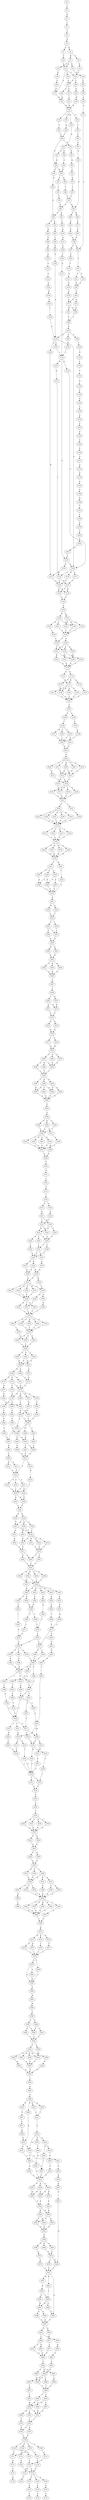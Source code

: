 strict digraph  {
	S0 -> S1 [ label = T ];
	S1 -> S2 [ label = H ];
	S2 -> S3 [ label = L ];
	S3 -> S4 [ label = G ];
	S4 -> S5 [ label = R ];
	S5 -> S6 [ label = K ];
	S5 -> S7 [ label = G ];
	S6 -> S8 [ label = S ];
	S6 -> S9 [ label = R ];
	S7 -> S10 [ label = V ];
	S8 -> S11 [ label = Q ];
	S9 -> S12 [ label = K ];
	S9 -> S13 [ label = A ];
	S9 -> S14 [ label = V ];
	S10 -> S13 [ label = A ];
	S11 -> S15 [ label = S ];
	S12 -> S16 [ label = G ];
	S13 -> S17 [ label = Q ];
	S13 -> S18 [ label = T ];
	S13 -> S15 [ label = S ];
	S14 -> S19 [ label = K ];
	S15 -> S20 [ label = L ];
	S15 -> S21 [ label = P ];
	S16 -> S22 [ label = S ];
	S17 -> S23 [ label = R ];
	S18 -> S21 [ label = P ];
	S19 -> S24 [ label = S ];
	S20 -> S25 [ label = R ];
	S21 -> S26 [ label = A ];
	S21 -> S27 [ label = G ];
	S22 -> S28 [ label = G ];
	S23 -> S29 [ label = R ];
	S24 -> S17 [ label = Q ];
	S25 -> S30 [ label = W ];
	S26 -> S23 [ label = R ];
	S27 -> S31 [ label = L ];
	S28 -> S32 [ label = T ];
	S29 -> S33 [ label = R ];
	S29 -> S34 [ label = A ];
	S29 -> S35 [ label = K ];
	S29 -> S36 [ label = S ];
	S30 -> S29 [ label = R ];
	S31 -> S29 [ label = R ];
	S32 -> S37 [ label = G ];
	S33 -> S38 [ label = D ];
	S34 -> S39 [ label = S ];
	S35 -> S40 [ label = R ];
	S36 -> S41 [ label = F ];
	S37 -> S42 [ label = A ];
	S38 -> S43 [ label = G ];
	S38 -> S44 [ label = E ];
	S39 -> S45 [ label = F ];
	S40 -> S46 [ label = L ];
	S41 -> S46 [ label = L ];
	S42 -> S47 [ label = S ];
	S43 -> S48 [ label = K ];
	S44 -> S49 [ label = E ];
	S45 -> S50 [ label = N ];
	S46 -> S51 [ label = P ];
	S46 -> S48 [ label = K ];
	S47 -> S52 [ label = E ];
	S47 -> S53 [ label = T ];
	S48 -> S54 [ label = P ];
	S48 -> S55 [ label = R ];
	S49 -> S55 [ label = R ];
	S50 -> S56 [ label = Q ];
	S51 -> S57 [ label = K ];
	S52 -> S58 [ label = E ];
	S53 -> S58 [ label = E ];
	S54 -> S59 [ label = R ];
	S55 -> S60 [ label = K ];
	S55 -> S61 [ label = A ];
	S56 -> S62 [ label = E ];
	S57 -> S63 [ label = M ];
	S58 -> S64 [ label = Q ];
	S59 -> S65 [ label = E ];
	S60 -> S66 [ label = V ];
	S61 -> S67 [ label = L ];
	S62 -> S68 [ label = M ];
	S62 -> S69 [ label = V ];
	S63 -> S70 [ label = S ];
	S64 -> S71 [ label = S ];
	S64 -> S72 [ label = A ];
	S65 -> S73 [ label = E ];
	S65 -> S74 [ label = A ];
	S66 -> S75 [ label = V ];
	S67 -> S76 [ label = T ];
	S68 -> S77 [ label = S ];
	S69 -> S78 [ label = A ];
	S70 -> S79 [ label = Q ];
	S71 -> S80 [ label = D ];
	S71 -> S81 [ label = M ];
	S72 -> S80 [ label = D ];
	S73 -> S82 [ label = E ];
	S74 -> S83 [ label = Q ];
	S75 -> S84 [ label = G ];
	S75 -> S62 [ label = E ];
	S76 -> S84 [ label = G ];
	S77 -> S85 [ label = D ];
	S78 -> S86 [ label = R ];
	S79 -> S87 [ label = L ];
	S80 -> S88 [ label = S ];
	S81 -> S88 [ label = S ];
	S82 -> S89 [ label = P ];
	S83 -> S90 [ label = L ];
	S84 -> S91 [ label = S ];
	S84 -> S65 [ label = E ];
	S85 -> S92 [ label = D ];
	S86 -> S92 [ label = D ];
	S87 -> S75 [ label = V ];
	S88 -> S93 [ label = P ];
	S89 -> S94 [ label = R ];
	S90 -> S95 [ label = N ];
	S91 -> S96 [ label = T ];
	S92 -> S97 [ label = T ];
	S92 -> S42 [ label = A ];
	S93 -> S98 [ label = F ];
	S93 -> S99 [ label = L ];
	S93 -> S100 [ label = A ];
	S94 -> S101 [ label = S ];
	S95 -> S102 [ label = Q ];
	S96 -> S103 [ label = H ];
	S97 -> S104 [ label = S ];
	S98 -> S105 [ label = V ];
	S99 -> S106 [ label = D ];
	S100 -> S107 [ label = L ];
	S100 -> S108 [ label = D ];
	S100 -> S109 [ label = G ];
	S101 -> S110 [ label = A ];
	S102 -> S100 [ label = A ];
	S103 -> S111 [ label = N ];
	S104 -> S112 [ label = T ];
	S105 -> S113 [ label = D ];
	S106 -> S114 [ label = L ];
	S107 -> S114 [ label = L ];
	S108 -> S115 [ label = M ];
	S109 -> S116 [ label = R ];
	S109 -> S117 [ label = F ];
	S109 -> S118 [ label = L ];
	S110 -> S119 [ label = G ];
	S111 -> S120 [ label = V ];
	S112 -> S121 [ label = Q ];
	S113 -> S122 [ label = L ];
	S114 -> S123 [ label = S ];
	S114 -> S124 [ label = E ];
	S114 -> S125 [ label = H ];
	S115 -> S126 [ label = A ];
	S116 -> S126 [ label = A ];
	S117 -> S127 [ label = P ];
	S118 -> S127 [ label = P ];
	S118 -> S126 [ label = A ];
	S119 -> S128 [ label = G ];
	S120 -> S129 [ label = T ];
	S121 -> S130 [ label = G ];
	S122 -> S131 [ label = T ];
	S123 -> S132 [ label = K ];
	S123 -> S109 [ label = G ];
	S124 -> S109 [ label = G ];
	S125 -> S133 [ label = R ];
	S126 -> S134 [ label = S ];
	S126 -> S135 [ label = R ];
	S127 -> S134 [ label = S ];
	S127 -> S135 [ label = R ];
	S128 -> S136 [ label = H ];
	S129 -> S137 [ label = H ];
	S130 -> S138 [ label = A ];
	S131 -> S139 [ label = K ];
	S132 -> S115 [ label = M ];
	S133 -> S118 [ label = L ];
	S134 -> S140 [ label = D ];
	S135 -> S140 [ label = D ];
	S136 -> S141 [ label = V ];
	S137 -> S114 [ label = L ];
	S138 -> S71 [ label = S ];
	S139 -> S142 [ label = S ];
	S140 -> S143 [ label = C ];
	S141 -> S144 [ label = C ];
	S142 -> S145 [ label = D ];
	S143 -> S146 [ label = H ];
	S143 -> S147 [ label = Q ];
	S144 -> S100 [ label = A ];
	S145 -> S148 [ label = A ];
	S146 -> S149 [ label = E ];
	S146 -> S150 [ label = Q ];
	S146 -> S151 [ label = V ];
	S147 -> S152 [ label = H ];
	S147 -> S149 [ label = E ];
	S147 -> S153 [ label = D ];
	S148 -> S154 [ label = K ];
	S149 -> S155 [ label = L ];
	S150 -> S156 [ label = I ];
	S151 -> S155 [ label = L ];
	S152 -> S155 [ label = L ];
	S153 -> S155 [ label = L ];
	S154 -> S157 [ label = C ];
	S155 -> S158 [ label = F ];
	S155 -> S159 [ label = Y ];
	S156 -> S159 [ label = Y ];
	S157 -> S160 [ label = G ];
	S158 -> S161 [ label = L ];
	S158 -> S162 [ label = E ];
	S158 -> S163 [ label = A ];
	S159 -> S163 [ label = A ];
	S159 -> S161 [ label = L ];
	S160 -> S164 [ label = G ];
	S161 -> S165 [ label = R ];
	S161 -> S166 [ label = E ];
	S162 -> S166 [ label = E ];
	S163 -> S167 [ label = A ];
	S163 -> S168 [ label = Q ];
	S164 -> S169 [ label = P ];
	S165 -> S170 [ label = G ];
	S166 -> S170 [ label = G ];
	S167 -> S170 [ label = G ];
	S168 -> S170 [ label = G ];
	S169 -> S171 [ label = S ];
	S170 -> S172 [ label = E ];
	S170 -> S173 [ label = Q ];
	S171 -> S174 [ label = A ];
	S172 -> S175 [ label = A ];
	S172 -> S176 [ label = T ];
	S172 -> S177 [ label = R ];
	S173 -> S177 [ label = R ];
	S174 -> S178 [ label = R ];
	S175 -> S179 [ label = T ];
	S176 -> S180 [ label = R ];
	S177 -> S181 [ label = A ];
	S177 -> S182 [ label = Q ];
	S177 -> S180 [ label = R ];
	S177 -> S183 [ label = V ];
	S178 -> S184 [ label = A ];
	S179 -> S185 [ label = S ];
	S180 -> S185 [ label = S ];
	S181 -> S185 [ label = S ];
	S182 -> S185 [ label = S ];
	S183 -> S185 [ label = S ];
	S184 -> S186 [ label = A ];
	S185 -> S187 [ label = G ];
	S186 -> S188 [ label = K ];
	S187 -> S189 [ label = V ];
	S187 -> S190 [ label = L ];
	S188 -> S191 [ label = T ];
	S189 -> S192 [ label = Y ];
	S190 -> S193 [ label = F ];
	S191 -> S194 [ label = L ];
	S192 -> S195 [ label = T ];
	S192 -> S196 [ label = I ];
	S192 -> S197 [ label = M ];
	S193 -> S198 [ label = Q ];
	S194 -> S199 [ label = K ];
	S195 -> S200 [ label = I ];
	S195 -> S201 [ label = V ];
	S196 -> S200 [ label = I ];
	S197 -> S200 [ label = I ];
	S198 -> S200 [ label = I ];
	S199 -> S202 [ label = S ];
	S200 -> S203 [ label = Q ];
	S201 -> S203 [ label = Q ];
	S202 -> S204 [ label = S ];
	S203 -> S205 [ label = P ];
	S204 -> S206 [ label = P ];
	S205 -> S207 [ label = V ];
	S205 -> S208 [ label = D ];
	S205 -> S209 [ label = F ];
	S205 -> S210 [ label = Q ];
	S205 -> S211 [ label = I ];
	S206 -> S123 [ label = S ];
	S207 -> S212 [ label = N ];
	S208 -> S213 [ label = G ];
	S208 -> S212 [ label = N ];
	S209 -> S214 [ label = H ];
	S210 -> S213 [ label = G ];
	S211 -> S212 [ label = N ];
	S212 -> S215 [ label = A ];
	S212 -> S216 [ label = S ];
	S213 -> S216 [ label = S ];
	S214 -> S216 [ label = S ];
	S215 -> S217 [ label = Q ];
	S216 -> S218 [ label = H ];
	S216 -> S217 [ label = Q ];
	S216 -> S219 [ label = L ];
	S216 -> S220 [ label = K ];
	S217 -> S221 [ label = P ];
	S218 -> S221 [ label = P ];
	S219 -> S221 [ label = P ];
	S220 -> S221 [ label = P ];
	S221 -> S222 [ label = F ];
	S221 -> S223 [ label = L ];
	S222 -> S224 [ label = K ];
	S222 -> S225 [ label = E ];
	S222 -> S226 [ label = L ];
	S222 -> S227 [ label = Q ];
	S222 -> S228 [ label = N ];
	S223 -> S229 [ label = D ];
	S224 -> S230 [ label = V ];
	S225 -> S230 [ label = V ];
	S226 -> S230 [ label = V ];
	S227 -> S230 [ label = V ];
	S228 -> S230 [ label = V ];
	S229 -> S230 [ label = V ];
	S230 -> S231 [ label = F ];
	S230 -> S232 [ label = Y ];
	S230 -> S233 [ label = N ];
	S230 -> S234 [ label = L ];
	S231 -> S235 [ label = C ];
	S232 -> S235 [ label = C ];
	S233 -> S235 [ label = C ];
	S234 -> S235 [ label = C ];
	S235 -> S236 [ label = E ];
	S235 -> S237 [ label = D ];
	S235 -> S238 [ label = K ];
	S235 -> S239 [ label = Q ];
	S236 -> S240 [ label = M ];
	S237 -> S240 [ label = M ];
	S238 -> S240 [ label = M ];
	S239 -> S240 [ label = M ];
	S240 -> S241 [ label = T ];
	S240 -> S242 [ label = K ];
	S241 -> S243 [ label = A ];
	S241 -> S244 [ label = S ];
	S241 -> S245 [ label = P ];
	S242 -> S246 [ label = T ];
	S243 -> S247 [ label = S ];
	S243 -> S248 [ label = E ];
	S244 -> S248 [ label = E ];
	S244 -> S249 [ label = D ];
	S245 -> S249 [ label = D ];
	S246 -> S250 [ label = G ];
	S247 -> S250 [ label = G ];
	S248 -> S250 [ label = G ];
	S249 -> S250 [ label = G ];
	S250 -> S251 [ label = G ];
	S251 -> S252 [ label = W ];
	S251 -> S253 [ label = Q ];
	S252 -> S254 [ label = T ];
	S253 -> S254 [ label = T ];
	S254 -> S255 [ label = V ];
	S254 -> S256 [ label = I ];
	S255 -> S257 [ label = I ];
	S255 -> S258 [ label = V ];
	S256 -> S257 [ label = I ];
	S257 -> S259 [ label = Q ];
	S258 -> S259 [ label = Q ];
	S259 -> S260 [ label = R ];
	S259 -> S261 [ label = K ];
	S260 -> S262 [ label = R ];
	S261 -> S262 [ label = R ];
	S262 -> S263 [ label = Q ];
	S262 -> S264 [ label = H ];
	S262 -> S265 [ label = M ];
	S263 -> S266 [ label = D ];
	S264 -> S266 [ label = D ];
	S265 -> S266 [ label = D ];
	S266 -> S267 [ label = G ];
	S267 -> S268 [ label = S ];
	S268 -> S269 [ label = V ];
	S268 -> S270 [ label = Q ];
	S269 -> S271 [ label = D ];
	S269 -> S272 [ label = N ];
	S270 -> S272 [ label = N ];
	S271 -> S273 [ label = F ];
	S272 -> S273 [ label = F ];
	S273 -> S274 [ label = D ];
	S273 -> S275 [ label = N ];
	S274 -> S276 [ label = Q ];
	S275 -> S276 [ label = Q ];
	S276 -> S277 [ label = L ];
	S276 -> S278 [ label = P ];
	S277 -> S279 [ label = W ];
	S278 -> S279 [ label = W ];
	S279 -> S280 [ label = E ];
	S279 -> S281 [ label = D ];
	S279 -> S282 [ label = Q ];
	S280 -> S283 [ label = A ];
	S280 -> S284 [ label = R ];
	S280 -> S285 [ label = S ];
	S281 -> S283 [ label = A ];
	S282 -> S283 [ label = A ];
	S283 -> S286 [ label = Y ];
	S284 -> S286 [ label = Y ];
	S285 -> S286 [ label = Y ];
	S286 -> S287 [ label = L ];
	S286 -> S288 [ label = K ];
	S286 -> S289 [ label = R ];
	S287 -> S290 [ label = R ];
	S288 -> S290 [ label = R ];
	S288 -> S291 [ label = T ];
	S288 -> S292 [ label = N ];
	S289 -> S292 [ label = N ];
	S289 -> S293 [ label = K ];
	S290 -> S294 [ label = G ];
	S291 -> S294 [ label = G ];
	S292 -> S294 [ label = G ];
	S293 -> S294 [ label = G ];
	S294 -> S295 [ label = F ];
	S295 -> S296 [ label = G ];
	S296 -> S297 [ label = S ];
	S296 -> S298 [ label = N ];
	S296 -> S299 [ label = D ];
	S297 -> S300 [ label = L ];
	S298 -> S300 [ label = L ];
	S299 -> S301 [ label = P ];
	S299 -> S300 [ label = L ];
	S300 -> S302 [ label = N ];
	S300 -> S303 [ label = S ];
	S300 -> S304 [ label = T ];
	S300 -> S305 [ label = D ];
	S301 -> S306 [ label = Q ];
	S302 -> S307 [ label = G ];
	S302 -> S308 [ label = R ];
	S303 -> S307 [ label = G ];
	S304 -> S307 [ label = G ];
	S305 -> S307 [ label = G ];
	S306 -> S307 [ label = G ];
	S307 -> S309 [ label = E ];
	S308 -> S309 [ label = E ];
	S309 -> S310 [ label = F ];
	S310 -> S311 [ label = W ];
	S311 -> S312 [ label = L ];
	S312 -> S313 [ label = G ];
	S313 -> S314 [ label = L ];
	S314 -> S315 [ label = E ];
	S314 -> S316 [ label = D ];
	S315 -> S317 [ label = K ];
	S316 -> S318 [ label = H ];
	S317 -> S319 [ label = I ];
	S317 -> S320 [ label = M ];
	S318 -> S319 [ label = I ];
	S319 -> S321 [ label = H ];
	S319 -> S322 [ label = R ];
	S320 -> S323 [ label = V ];
	S320 -> S321 [ label = H ];
	S321 -> S324 [ label = S ];
	S321 -> S325 [ label = L ];
	S321 -> S326 [ label = A ];
	S322 -> S324 [ label = S ];
	S323 -> S324 [ label = S ];
	S324 -> S327 [ label = I ];
	S324 -> S328 [ label = V ];
	S325 -> S327 [ label = I ];
	S326 -> S329 [ label = L ];
	S327 -> S330 [ label = S ];
	S327 -> S331 [ label = L ];
	S328 -> S330 [ label = S ];
	S329 -> S330 [ label = S ];
	S330 -> S332 [ label = K ];
	S330 -> S333 [ label = R ];
	S331 -> S334 [ label = G ];
	S332 -> S335 [ label = D ];
	S332 -> S336 [ label = Q ];
	S333 -> S336 [ label = Q ];
	S334 -> S335 [ label = D ];
	S335 -> S337 [ label = G ];
	S335 -> S338 [ label = H ];
	S336 -> S337 [ label = G ];
	S337 -> S339 [ label = G ];
	S337 -> S340 [ label = P ];
	S337 -> S341 [ label = R ];
	S337 -> S342 [ label = S ];
	S337 -> S343 [ label = Q ];
	S338 -> S339 [ label = G ];
	S339 -> S344 [ label = H ];
	S339 -> S345 [ label = S ];
	S340 -> S346 [ label = Y ];
	S341 -> S346 [ label = Y ];
	S342 -> S346 [ label = Y ];
	S343 -> S346 [ label = Y ];
	S344 -> S347 [ label = I ];
	S345 -> S348 [ label = H ];
	S346 -> S349 [ label = Q ];
	S346 -> S347 [ label = I ];
	S346 -> S350 [ label = V ];
	S347 -> S351 [ label = L ];
	S348 -> S351 [ label = L ];
	S349 -> S351 [ label = L ];
	S350 -> S351 [ label = L ];
	S351 -> S352 [ label = N ];
	S351 -> S353 [ label = R ];
	S351 -> S354 [ label = A ];
	S351 -> S355 [ label = H ];
	S351 -> S356 [ label = Q ];
	S352 -> S357 [ label = I ];
	S353 -> S358 [ label = V ];
	S354 -> S358 [ label = V ];
	S355 -> S358 [ label = V ];
	S356 -> S358 [ label = V ];
	S357 -> S359 [ label = Q ];
	S358 -> S360 [ label = E ];
	S358 -> S361 [ label = D ];
	S358 -> S359 [ label = Q ];
	S359 -> S362 [ label = L ];
	S360 -> S362 [ label = L ];
	S361 -> S362 [ label = L ];
	S362 -> S363 [ label = S ];
	S362 -> S364 [ label = Q ];
	S362 -> S365 [ label = T ];
	S363 -> S366 [ label = D ];
	S363 -> S367 [ label = N ];
	S364 -> S366 [ label = D ];
	S365 -> S366 [ label = D ];
	S366 -> S368 [ label = W ];
	S366 -> S369 [ label = E ];
	S367 -> S370 [ label = G ];
	S368 -> S371 [ label = N ];
	S368 -> S372 [ label = E ];
	S368 -> S373 [ label = D ];
	S369 -> S374 [ label = A ];
	S370 -> S374 [ label = A ];
	S371 -> S375 [ label = G ];
	S372 -> S376 [ label = S ];
	S372 -> S375 [ label = G ];
	S373 -> S377 [ label = D ];
	S374 -> S375 [ label = G ];
	S375 -> S378 [ label = D ];
	S375 -> S379 [ label = Q ];
	S375 -> S380 [ label = N ];
	S375 -> S381 [ label = R ];
	S376 -> S379 [ label = Q ];
	S377 -> S382 [ label = K ];
	S378 -> S383 [ label = V ];
	S379 -> S384 [ label = Q ];
	S379 -> S385 [ label = S ];
	S380 -> S386 [ label = A ];
	S381 -> S387 [ label = R ];
	S382 -> S386 [ label = A ];
	S383 -> S388 [ label = A ];
	S384 -> S389 [ label = L ];
	S385 -> S390 [ label = R ];
	S386 -> S391 [ label = K ];
	S386 -> S392 [ label = Q ];
	S387 -> S392 [ label = Q ];
	S388 -> S393 [ label = S ];
	S389 -> S394 [ label = P ];
	S390 -> S395 [ label = F ];
	S391 -> S393 [ label = S ];
	S392 -> S393 [ label = S ];
	S392 -> S396 [ label = A ];
	S393 -> S397 [ label = V ];
	S393 -> S398 [ label = F ];
	S393 -> S399 [ label = I ];
	S394 -> S400 [ label = V ];
	S395 -> S399 [ label = I ];
	S396 -> S401 [ label = A ];
	S397 -> S402 [ label = T ];
	S398 -> S403 [ label = Q ];
	S399 -> S404 [ label = E ];
	S399 -> S403 [ label = Q ];
	S400 -> S401 [ label = A ];
	S401 -> S405 [ label = R ];
	S402 -> S406 [ label = L ];
	S403 -> S407 [ label = F ];
	S403 -> S406 [ label = L ];
	S404 -> S408 [ label = H ];
	S405 -> S409 [ label = Y ];
	S406 -> S410 [ label = P ];
	S407 -> S410 [ label = P ];
	S408 -> S410 [ label = P ];
	S409 -> S411 [ label = G ];
	S409 -> S412 [ label = R ];
	S410 -> S413 [ label = F ];
	S410 -> S414 [ label = I ];
	S411 -> S413 [ label = F ];
	S412 -> S413 [ label = F ];
	S413 -> S415 [ label = S ];
	S413 -> S416 [ label = H ];
	S413 -> S417 [ label = Q ];
	S414 -> S418 [ label = R ];
	S415 -> S419 [ label = L ];
	S416 -> S419 [ label = L ];
	S417 -> S419 [ label = L ];
	S417 -> S420 [ label = V ];
	S418 -> S419 [ label = L ];
	S419 -> S421 [ label = G ];
	S419 -> S422 [ label = D ];
	S420 -> S422 [ label = D ];
	S421 -> S423 [ label = G ];
	S422 -> S423 [ label = G ];
	S423 -> S424 [ label = E ];
	S423 -> S425 [ label = Q ];
	S424 -> S426 [ label = E ];
	S424 -> S427 [ label = D ];
	S424 -> S428 [ label = G ];
	S425 -> S427 [ label = D ];
	S426 -> S429 [ label = T ];
	S426 -> S430 [ label = R ];
	S427 -> S431 [ label = K ];
	S427 -> S429 [ label = T ];
	S428 -> S429 [ label = T ];
	S429 -> S432 [ label = Q ];
	S429 -> S433 [ label = D ];
	S429 -> S434 [ label = A ];
	S429 -> S435 [ label = N ];
	S430 -> S432 [ label = Q ];
	S431 -> S436 [ label = K ];
	S432 -> S437 [ label = F ];
	S433 -> S438 [ label = Y ];
	S434 -> S438 [ label = Y ];
	S435 -> S438 [ label = Y ];
	S436 -> S437 [ label = F ];
	S437 -> S439 [ label = S ];
	S437 -> S440 [ label = A ];
	S438 -> S441 [ label = T ];
	S438 -> S439 [ label = S ];
	S439 -> S442 [ label = L ];
	S440 -> S442 [ label = L ];
	S441 -> S442 [ label = L ];
	S442 -> S443 [ label = Q ];
	S442 -> S444 [ label = R ];
	S442 -> S445 [ label = Y ];
	S442 -> S446 [ label = H ];
	S443 -> S447 [ label = V ];
	S443 -> S448 [ label = L ];
	S444 -> S448 [ label = L ];
	S445 -> S448 [ label = L ];
	S446 -> S448 [ label = L ];
	S447 -> S449 [ label = R ];
	S448 -> S450 [ label = E ];
	S448 -> S449 [ label = R ];
	S448 -> S451 [ label = T ];
	S448 -> S452 [ label = Q ];
	S448 -> S453 [ label = D ];
	S449 -> S454 [ label = K ];
	S449 -> S455 [ label = G ];
	S450 -> S456 [ label = D ];
	S451 -> S457 [ label = A ];
	S452 -> S458 [ label = E ];
	S453 -> S459 [ label = L ];
	S454 -> S460 [ label = D ];
	S455 -> S461 [ label = S ];
	S456 -> S462 [ label = E ];
	S457 -> S463 [ label = P ];
	S458 -> S464 [ label = R ];
	S459 -> S460 [ label = D ];
	S460 -> S465 [ label = G ];
	S460 -> S466 [ label = P ];
	S461 -> S467 [ label = I ];
	S462 -> S468 [ label = T ];
	S463 -> S469 [ label = M ];
	S464 -> S470 [ label = P ];
	S465 -> S470 [ label = P ];
	S466 -> S471 [ label = S ];
	S467 -> S472 [ label = S ];
	S468 -> S473 [ label = A ];
	S469 -> S473 [ label = A ];
	S470 -> S474 [ label = L ];
	S471 -> S472 [ label = S ];
	S472 -> S475 [ label = G ];
	S473 -> S476 [ label = S ];
	S473 -> S477 [ label = S ];
	S474 -> S477 [ label = S ];
	S474 -> S475 [ label = G ];
	S475 -> S478 [ label = N ];
	S475 -> S479 [ label = S ];
	S475 -> S480 [ label = V ];
	S476 -> S481 [ label = P ];
	S477 -> S482 [ label = T ];
	S477 -> S483 [ label = E ];
	S478 -> S484 [ label = L ];
	S479 -> S485 [ label = V ];
	S480 -> S486 [ label = Q ];
	S481 -> S487 [ label = P ];
	S482 -> S484 [ label = L ];
	S483 -> S484 [ label = L ];
	S484 -> S488 [ label = E ];
	S484 -> S489 [ label = E ];
	S484 -> S490 [ label = G ];
	S485 -> S488 [ label = E ];
	S486 -> S488 [ label = E ];
	S487 -> S491 [ label = A ];
	S488 -> S492 [ label = R ];
	S488 -> S493 [ label = S ];
	S488 -> S494 [ label = G ];
	S489 -> S495 [ label = S ];
	S490 -> S496 [ label = A ];
	S491 -> S497 [ label = T ];
	S492 -> S495 [ label = S ];
	S493 -> S498 [ label = A ];
	S494 -> S499 [ label = I ];
	S495 -> S500 [ label = L ];
	S495 -> S501 [ label = T ];
	S496 -> S502 [ label = T ];
	S497 -> S503 [ label = A ];
	S498 -> S500 [ label = L ];
	S499 -> S504 [ label = E ];
	S500 -> S505 [ label = G ];
	S500 -> S506 [ label = S ];
	S501 -> S507 [ label = F ];
	S502 -> S508 [ label = T ];
	S503 -> S509 [ label = D ];
	S503 -> S510 [ label = G ];
	S504 -> S506 [ label = S ];
	S505 -> S503 [ label = A ];
	S506 -> S511 [ label = P ];
	S506 -> S512 [ label = S ];
	S506 -> S513 [ label = T ];
	S507 -> S511 [ label = P ];
	S508 -> S514 [ label = V ];
	S509 -> S515 [ label = A ];
	S509 -> S516 [ label = S ];
	S510 -> S517 [ label = G ];
	S510 -> S518 [ label = A ];
	S511 -> S509 [ label = D ];
	S511 -> S519 [ label = S ];
	S512 -> S520 [ label = E ];
	S513 -> S510 [ label = G ];
	S514 -> S506 [ label = S ];
	S515 -> S521 [ label = H ];
	S516 -> S522 [ label = M ];
	S516 -> S523 [ label = L ];
	S517 -> S524 [ label = S ];
	S518 -> S525 [ label = T ];
	S519 -> S516 [ label = S ];
	S520 -> S526 [ label = P ];
	S521 -> S527 [ label = G ];
	S522 -> S528 [ label = G ];
	S523 -> S529 [ label = S ];
	S524 -> S528 [ label = G ];
	S525 -> S528 [ label = G ];
	S526 -> S524 [ label = S ];
	S527 -> S528 [ label = G ];
	S528 -> S530 [ label = L ];
	S528 -> S531 [ label = I ];
	S529 -> S530 [ label = L ];
	S530 -> S532 [ label = P ];
	S531 -> S532 [ label = P ];
	S532 -> S533 [ label = F ];
	S533 -> S534 [ label = S ];
	S534 -> S535 [ label = T ];
	S535 -> S536 [ label = R ];
	S535 -> S537 [ label = A ];
	S535 -> S538 [ label = W ];
	S535 -> S539 [ label = Q ];
	S536 -> S540 [ label = D ];
	S537 -> S540 [ label = D ];
	S538 -> S540 [ label = D ];
	S539 -> S540 [ label = D ];
	S540 -> S541 [ label = Q ];
	S540 -> S542 [ label = R ];
	S541 -> S543 [ label = D ];
	S542 -> S543 [ label = D ];
	S543 -> S544 [ label = N ];
	S543 -> S545 [ label = H ];
	S544 -> S546 [ label = D ];
	S545 -> S546 [ label = D ];
	S546 -> S547 [ label = R ];
	S546 -> S548 [ label = L ];
	S546 -> S549 [ label = S ];
	S547 -> S550 [ label = K ];
	S548 -> S551 [ label = A ];
	S548 -> S550 [ label = K ];
	S548 -> S552 [ label = R ];
	S549 -> S550 [ label = K ];
	S550 -> S553 [ label = N ];
	S550 -> S554 [ label = S ];
	S550 -> S555 [ label = L ];
	S551 -> S556 [ label = V ];
	S551 -> S557 [ label = A ];
	S552 -> S558 [ label = G ];
	S553 -> S559 [ label = D ];
	S554 -> S560 [ label = N ];
	S555 -> S559 [ label = D ];
	S556 -> S559 [ label = D ];
	S557 -> S559 [ label = D ];
	S558 -> S559 [ label = D ];
	S559 -> S561 [ label = T ];
	S559 -> S562 [ label = V ];
	S559 -> S563 [ label = K ];
	S559 -> S564 [ label = M ];
	S559 -> S565 [ label = A ];
	S560 -> S566 [ label = I ];
	S561 -> S567 [ label = S ];
	S562 -> S568 [ label = N ];
	S563 -> S568 [ label = N ];
	S564 -> S568 [ label = N ];
	S565 -> S568 [ label = N ];
	S566 -> S568 [ label = N ];
	S567 -> S569 [ label = C ];
	S568 -> S569 [ label = C ];
	S569 -> S570 [ label = A ];
	S570 -> S571 [ label = K ];
	S570 -> S572 [ label = E ];
	S570 -> S573 [ label = H ];
	S571 -> S574 [ label = H ];
	S571 -> S575 [ label = N ];
	S572 -> S576 [ label = L ];
	S573 -> S577 [ label = Y ];
	S574 -> S578 [ label = L ];
	S575 -> S578 [ label = L ];
	S576 -> S578 [ label = L ];
	S577 -> S578 [ label = L ];
	S578 -> S579 [ label = S ];
	S578 -> S580 [ label = T ];
	S579 -> S581 [ label = A ];
	S579 -> S582 [ label = G ];
	S580 -> S582 [ label = G ];
	S581 -> S582 [ label = G ];
	S582 -> S583 [ label = G ];
	S583 -> S584 [ label = W ];
	S584 -> S585 [ label = W ];
	S585 -> S586 [ label = F ];
	S586 -> S587 [ label = S ];
	S586 -> S588 [ label = G ];
	S587 -> S589 [ label = S ];
	S587 -> S590 [ label = N ];
	S588 -> S591 [ label = T ];
	S588 -> S589 [ label = S ];
	S589 -> S592 [ label = C ];
	S590 -> S592 [ label = C ];
	S591 -> S592 [ label = C ];
	S592 -> S593 [ label = G ];
	S592 -> S594 [ label = S ];
	S593 -> S595 [ label = H ];
	S593 -> S596 [ label = D ];
	S593 -> S597 [ label = P ];
	S593 -> S598 [ label = R ];
	S593 -> S599 [ label = E ];
	S594 -> S595 [ label = H ];
	S595 -> S600 [ label = S ];
	S596 -> S601 [ label = W ];
	S597 -> S600 [ label = S ];
	S598 -> S600 [ label = S ];
	S599 -> S602 [ label = P ];
	S600 -> S603 [ label = N ];
	S601 -> S603 [ label = N ];
	S602 -> S603 [ label = N ];
	S603 -> S604 [ label = L ];
	S604 -> S605 [ label = N ];
	S605 -> S606 [ label = G ];
	S606 -> S607 [ label = R ];
	S606 -> S608 [ label = R ];
	S606 -> S609 [ label = Q ];
	S606 -> S610 [ label = K ];
	S607 -> S611 [ label = Y ];
	S608 -> S612 [ label = R ];
	S609 -> S611 [ label = Y ];
	S610 -> S613 [ label = F ];
	S611 -> S614 [ label = F ];
	S612 -> S615 [ label = P ];
	S612 -> S616 [ label = H ];
	S613 -> S617 [ label = P ];
	S614 -> S618 [ label = Q ];
	S614 -> S619 [ label = D ];
	S614 -> S616 [ label = H ];
	S615 -> S620 [ label = S ];
	S616 -> S620 [ label = S ];
	S616 -> S621 [ label = R ];
	S617 -> S622 [ label = Q ];
	S618 -> S623 [ label = S ];
	S618 -> S624 [ label = N ];
	S619 -> S625 [ label = T ];
	S620 -> S626 [ label = A ];
	S620 -> S627 [ label = I ];
	S621 -> S628 [ label = G ];
	S622 -> S612 [ label = R ];
	S623 -> S629 [ label = P ];
	S624 -> S627 [ label = I ];
	S625 -> S630 [ label = M ];
	S626 -> S631 [ label = P ];
	S627 -> S631 [ label = P ];
	S628 -> S632 [ label = R ];
	S629 -> S633 [ label = P ];
	S630 -> S631 [ label = P ];
	S631 -> S634 [ label = K ];
	S631 -> S635 [ label = S ];
	S631 -> S636 [ label = R ];
	S632 -> S637 [ label = R ];
	S633 -> S631 [ label = P ];
	S634 -> S638 [ label = H ];
	S635 -> S639 [ label = R ];
	S635 -> S640 [ label = Q ];
	S636 -> S638 [ label = H ];
	S636 -> S640 [ label = Q ];
	S637 -> S641 [ label = A ];
	S638 -> S642 [ label = R ];
	S639 -> S643 [ label = E ];
	S640 -> S642 [ label = R ];
	S641 -> S644 [ label = M ];
	S642 -> S645 [ label = H ];
	S642 -> S646 [ label = Q ];
	S643 -> S646 [ label = Q ];
	S644 -> S647 [ label = F ];
	S645 -> S648 [ label = Q ];
	S645 -> S649 [ label = E ];
	S646 -> S650 [ label = P ];
	S646 -> S648 [ label = Q ];
	S647 -> S651 [ label = W ];
	S647 -> S652 [ label = R ];
	S647 -> S653 [ label = Q ];
	S648 -> S654 [ label = R ];
	S649 -> S654 [ label = R ];
	S650 -> S654 [ label = R ];
	S651 -> S655 [ label = K ];
	S652 -> S656 [ label = T ];
	S653 -> S657 [ label = G ];
	S654 -> S658 [ label = K ];
	S655 -> S659 [ label = S ];
	S655 -> S656 [ label = T ];
	S656 -> S660 [ label = S ];
	S656 -> S661 [ label = W ];
	S657 -> S662 [ label = R ];
	S657 -> S663 [ label = Q ];
	S658 -> S664 [ label = Q ];
	S658 -> S665 [ label = P ];
	S658 -> S666 [ label = K ];
	S659 -> S661 [ label = W ];
	S660 -> S653 [ label = Q ];
	S661 -> S667 [ label = R ];
	S661 -> S668 [ label = K ];
	S662 -> S669 [ label = Y ];
	S662 -> S670 [ label = R ];
	S663 -> S671 [ label = F ];
	S664 -> S672 [ label = G ];
	S665 -> S673 [ label = E ];
	S666 -> S672 [ label = G ];
	S667 -> S657 [ label = G ];
	S668 -> S657 [ label = G ];
	S669 -> S674 [ label = Y ];
	S669 -> S675 [ label = H ];
	S670 -> S676 [ label = R ];
	S671 -> S677 [ label = G ];
	S672 -> S678 [ label = I ];
	S672 -> S644 [ label = M ];
	S673 -> S679 [ label = A ];
	S674 -> S680 [ label = P ];
	S675 -> S680 [ label = P ];
	S676 -> S681 [ label = S ];
	S677 -> S680 [ label = P ];
	S678 -> S647 [ label = F ];
	S679 -> S647 [ label = F ];
	S680 -> S682 [ label = L ];
	S681 -> S683 [ label = V ];
	S682 -> S684 [ label = K ];
	S682 -> S685 [ label = Q ];
	S682 -> S686 [ label = S ];
	S683 -> S684 [ label = K ];
	S684 -> S687 [ label = K ];
	S684 -> S688 [ label = T ];
	S684 -> S689 [ label = S ];
	S685 -> S690 [ label = A ];
	S686 -> S689 [ label = S ];
	S687 -> S691 [ label = S ];
	S688 -> S692 [ label = T ];
	S689 -> S692 [ label = T ];
	S690 -> S692 [ label = T ];
	S691 -> S693 [ label = V ];
	S692 -> S694 [ label = L ];
	S692 -> S695 [ label = T ];
	S693 -> S696 [ label = M ];
	S694 -> S697 [ label = L ];
	S694 -> S696 [ label = M ];
	S695 -> S698 [ label = I ];
	S695 -> S696 [ label = M ];
	S696 -> S699 [ label = M ];
	S696 -> S700 [ label = L ];
	S696 -> S701 [ label = K ];
	S697 -> S701 [ label = K ];
	S698 -> S701 [ label = K ];
	S699 -> S702 [ label = V ];
	S700 -> S703 [ label = I ];
	S701 -> S703 [ label = I ];
	S702 -> S704 [ label = A ];
	S703 -> S704 [ label = A ];
	S703 -> S705 [ label = Q ];
	S704 -> S706 [ label = P ];
	S705 -> S706 [ label = P ];
	S706 -> S707 [ label = A ];
	S706 -> S708 [ label = T ];
	S706 -> S709 [ label = R ];
	S706 -> S710 [ label = V ];
	S707 -> S711 [ label = S ];
	S707 -> S712 [ label = Q ];
	S708 -> S713 [ label = G ];
	S709 -> S714 [ label = M ];
	S710 -> S715 [ label = E ];
	S710 -> S711 [ label = S ];
	S711 -> S717 [ label = K ];
	S712 -> S718 [ label = P ];
	S713 -> S719 [ label = T ];
	S714 -> S720 [ label = D ];
	S715 -> S719 [ label = T ];
	S717 -> S721 [ label = T ];
	S718 -> S722 [ label = E ];
	S719 -> S723 [ label = G ];
	S719 -> S722 [ label = E ];
	S720 -> S722 [ label = E ];
	S721 -> S724 [ label = Q ];
	S722 -> S725 [ label = L ];
	S722 -> S726 [ label = A ];
	S722 -> S727 [ label = Y ];
	S723 -> S728 [ label = V ];
	S725 -> S729 [ label = E ];
	S726 -> S730 [ label = A ];
	S727 -> S731 [ label = D ];
	S729 -> S732 [ label = V ];
	S730 -> S733 [ label = S ];
	S731 -> S734 [ label = L ];
}
